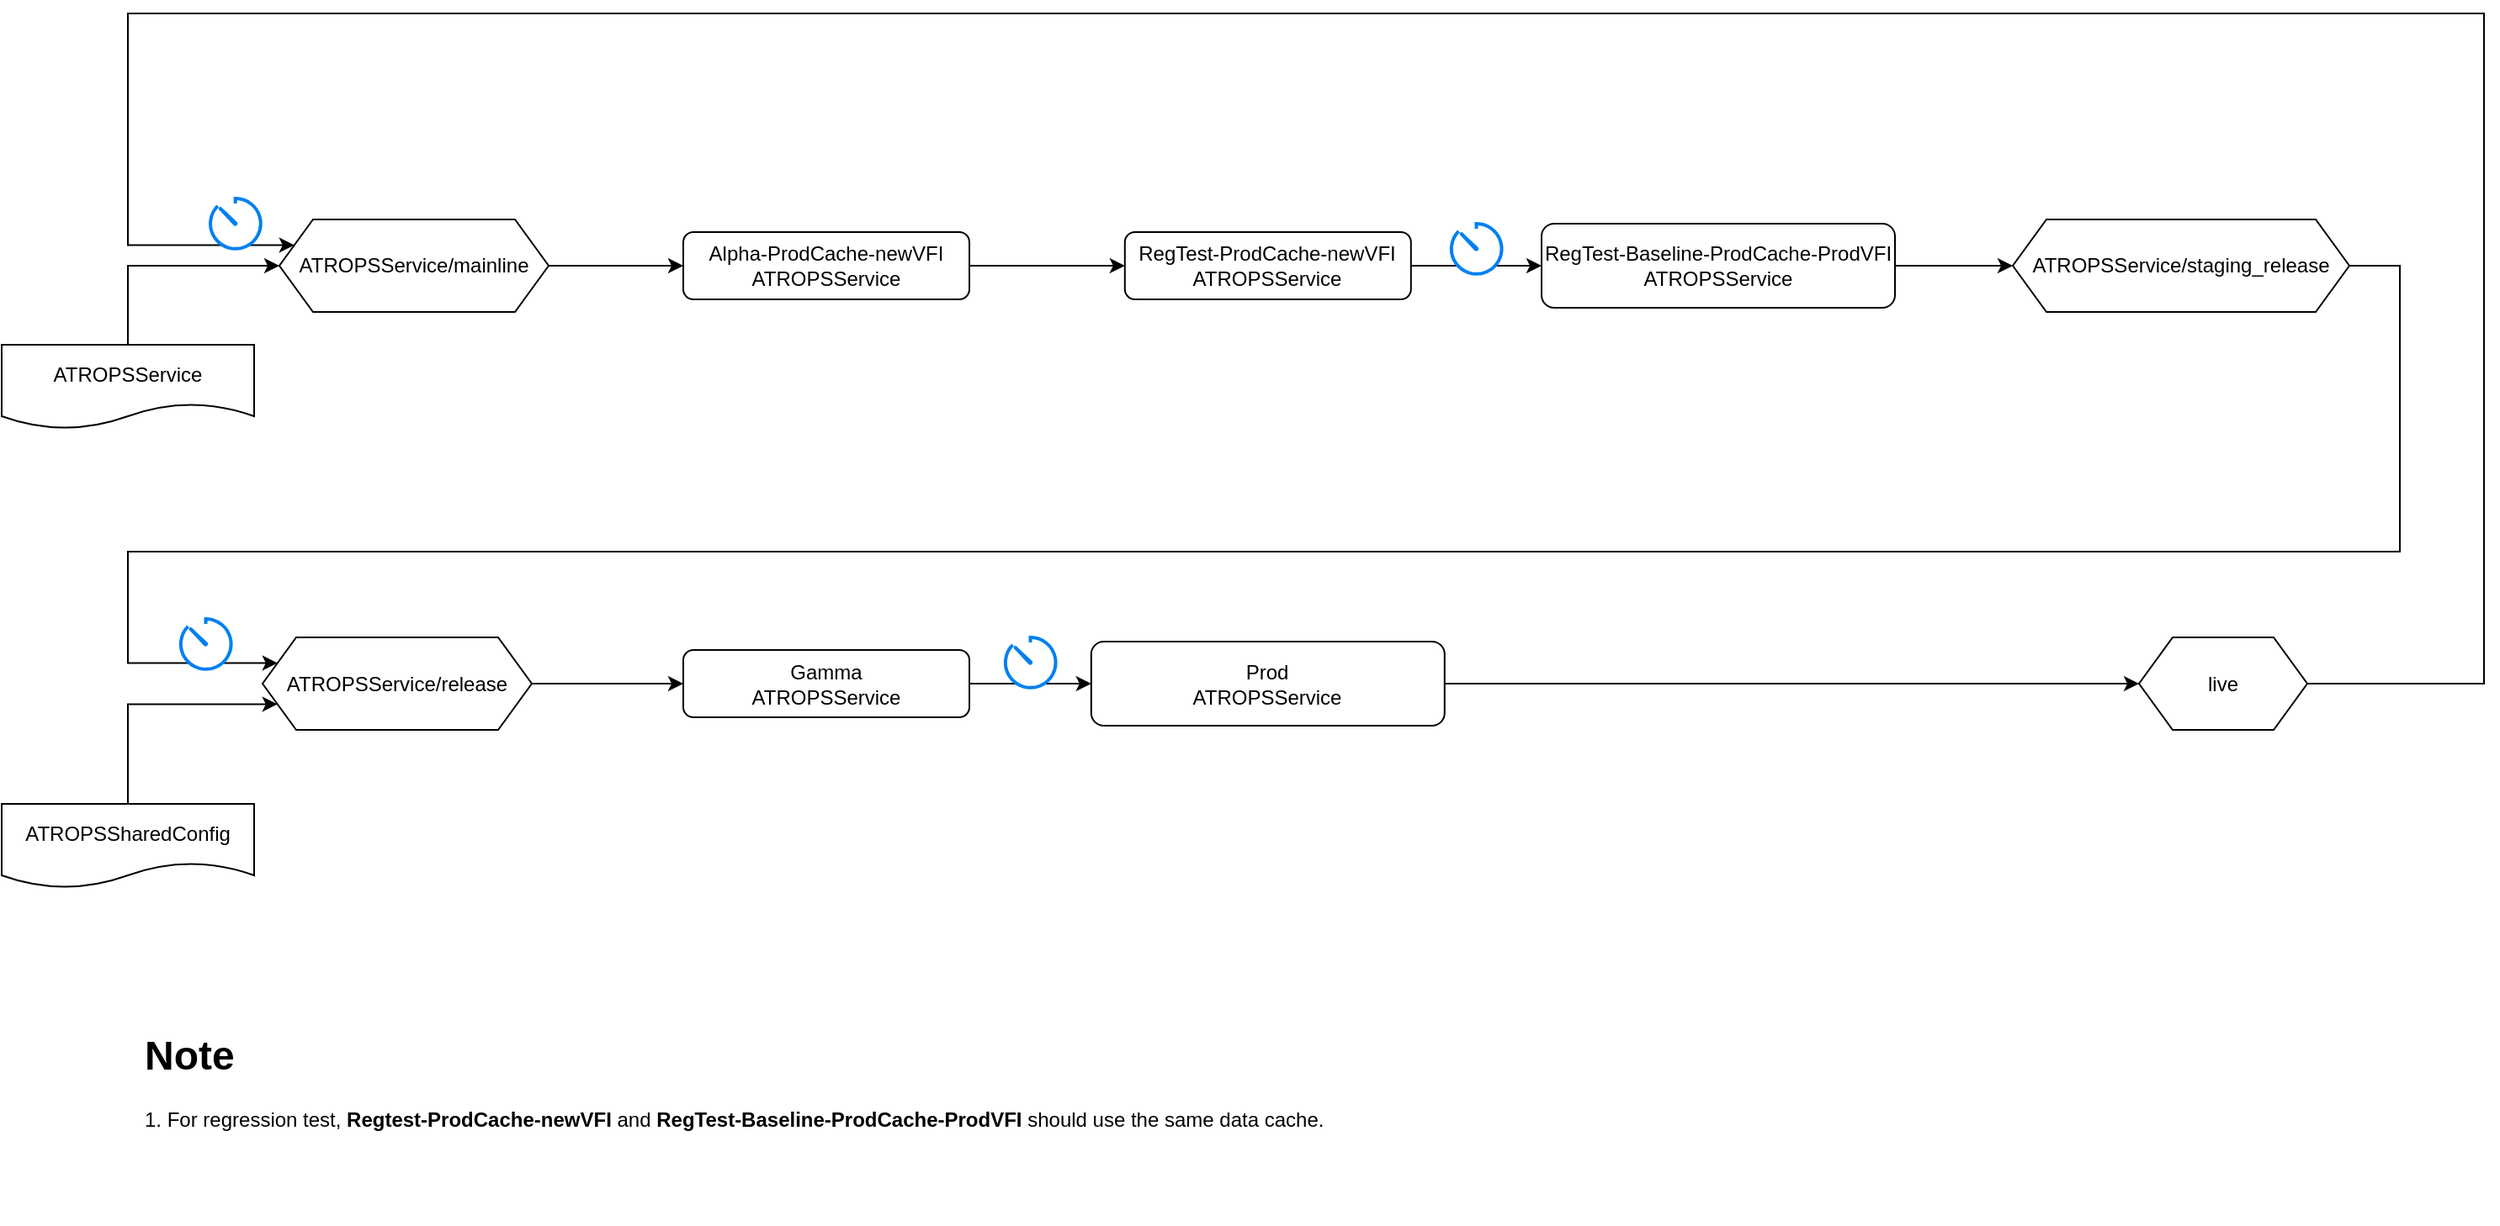 <mxfile version="15.5.6" type="github">
  <diagram id="8ZNGOfB-LTewQiJ2Abxq" name="Page-1">
    <mxGraphModel dx="2341" dy="1754" grid="1" gridSize="10" guides="1" tooltips="1" connect="1" arrows="1" fold="1" page="1" pageScale="1" pageWidth="850" pageHeight="1100" math="0" shadow="0">
      <root>
        <mxCell id="0" />
        <mxCell id="1" parent="0" />
        <mxCell id="LHm-rxTjngVOpBgrASH2-4" style="edgeStyle=orthogonalEdgeStyle;rounded=0;orthogonalLoop=1;jettySize=auto;html=1;exitX=1;exitY=0.5;exitDx=0;exitDy=0;entryX=0;entryY=0.5;entryDx=0;entryDy=0;" edge="1" parent="1" source="Hebz3siZc5bVMP110JqZ-2" target="Hebz3siZc5bVMP110JqZ-3">
          <mxGeometry relative="1" as="geometry" />
        </mxCell>
        <mxCell id="Hebz3siZc5bVMP110JqZ-2" value="Alpha-ProdCache-newVFI&lt;br&gt;ATROPSService" style="rounded=1;whiteSpace=wrap;html=1;" parent="1" vertex="1">
          <mxGeometry x="360" y="90" width="170" height="40" as="geometry" />
        </mxCell>
        <mxCell id="LHm-rxTjngVOpBgrASH2-54" style="edgeStyle=orthogonalEdgeStyle;rounded=0;orthogonalLoop=1;jettySize=auto;html=1;exitX=1;exitY=0.5;exitDx=0;exitDy=0;entryX=0;entryY=0.5;entryDx=0;entryDy=0;" edge="1" parent="1" source="Hebz3siZc5bVMP110JqZ-3" target="LHm-rxTjngVOpBgrASH2-53">
          <mxGeometry relative="1" as="geometry" />
        </mxCell>
        <mxCell id="Hebz3siZc5bVMP110JqZ-3" value="RegTest-ProdCache-newVFI&lt;br&gt;ATROPSService" style="rounded=1;whiteSpace=wrap;html=1;" parent="1" vertex="1">
          <mxGeometry x="622.4" y="90" width="170" height="40" as="geometry" />
        </mxCell>
        <mxCell id="LHm-rxTjngVOpBgrASH2-51" style="edgeStyle=orthogonalEdgeStyle;rounded=0;orthogonalLoop=1;jettySize=auto;html=1;exitX=0.5;exitY=0;exitDx=0;exitDy=0;entryX=0;entryY=0.75;entryDx=0;entryDy=0;" edge="1" parent="1" source="Hebz3siZc5bVMP110JqZ-9" target="LHm-rxTjngVOpBgrASH2-17">
          <mxGeometry relative="1" as="geometry">
            <Array as="points">
              <mxPoint x="30" y="371" />
            </Array>
          </mxGeometry>
        </mxCell>
        <mxCell id="Hebz3siZc5bVMP110JqZ-9" value="ATROPSSharedConfig" style="shape=document;whiteSpace=wrap;html=1;boundedLbl=1;" parent="1" vertex="1">
          <mxGeometry x="-45" y="430" width="150" height="50" as="geometry" />
        </mxCell>
        <mxCell id="LHm-rxTjngVOpBgrASH2-11" style="edgeStyle=orthogonalEdgeStyle;rounded=0;orthogonalLoop=1;jettySize=auto;html=1;exitX=1;exitY=0.5;exitDx=0;exitDy=0;entryX=0;entryY=0.5;entryDx=0;entryDy=0;" edge="1" parent="1" source="LHm-rxTjngVOpBgrASH2-1" target="LHm-rxTjngVOpBgrASH2-2">
          <mxGeometry relative="1" as="geometry" />
        </mxCell>
        <mxCell id="LHm-rxTjngVOpBgrASH2-1" value="Gamma&lt;br&gt;ATROPSService" style="rounded=1;whiteSpace=wrap;html=1;" vertex="1" parent="1">
          <mxGeometry x="360" y="338.5" width="170" height="40" as="geometry" />
        </mxCell>
        <mxCell id="LHm-rxTjngVOpBgrASH2-12" style="edgeStyle=orthogonalEdgeStyle;rounded=0;orthogonalLoop=1;jettySize=auto;html=1;exitX=1;exitY=0.5;exitDx=0;exitDy=0;entryX=0;entryY=0.5;entryDx=0;entryDy=0;" edge="1" parent="1" source="LHm-rxTjngVOpBgrASH2-2" target="LHm-rxTjngVOpBgrASH2-19">
          <mxGeometry relative="1" as="geometry">
            <mxPoint x="950" y="358.5" as="targetPoint" />
          </mxGeometry>
        </mxCell>
        <mxCell id="LHm-rxTjngVOpBgrASH2-2" value="Prod&lt;br&gt;ATROPSService" style="rounded=1;whiteSpace=wrap;html=1;" vertex="1" parent="1">
          <mxGeometry x="602.4" y="333.5" width="210" height="50" as="geometry" />
        </mxCell>
        <mxCell id="LHm-rxTjngVOpBgrASH2-15" style="edgeStyle=orthogonalEdgeStyle;rounded=0;orthogonalLoop=1;jettySize=auto;html=1;exitX=1;exitY=0.5;exitDx=0;exitDy=0;entryX=0;entryY=0.5;entryDx=0;entryDy=0;" edge="1" parent="1" source="LHm-rxTjngVOpBgrASH2-14" target="Hebz3siZc5bVMP110JqZ-2">
          <mxGeometry relative="1" as="geometry" />
        </mxCell>
        <mxCell id="LHm-rxTjngVOpBgrASH2-14" value="&lt;span&gt;ATROPSService/mainline&lt;/span&gt;" style="shape=hexagon;perimeter=hexagonPerimeter2;whiteSpace=wrap;html=1;fixedSize=1;" vertex="1" parent="1">
          <mxGeometry x="120" y="82.5" width="160" height="55" as="geometry" />
        </mxCell>
        <mxCell id="LHm-rxTjngVOpBgrASH2-46" style="edgeStyle=orthogonalEdgeStyle;rounded=0;orthogonalLoop=1;jettySize=auto;html=1;exitX=1;exitY=0.5;exitDx=0;exitDy=0;entryX=0;entryY=0.25;entryDx=0;entryDy=0;" edge="1" parent="1" source="LHm-rxTjngVOpBgrASH2-16" target="LHm-rxTjngVOpBgrASH2-17">
          <mxGeometry relative="1" as="geometry">
            <Array as="points">
              <mxPoint x="1380" y="110" />
              <mxPoint x="1380" y="280" />
              <mxPoint x="30" y="280" />
              <mxPoint x="30" y="346" />
            </Array>
          </mxGeometry>
        </mxCell>
        <mxCell id="LHm-rxTjngVOpBgrASH2-16" value="ATROPSService/staging_release" style="shape=hexagon;perimeter=hexagonPerimeter2;whiteSpace=wrap;html=1;fixedSize=1;" vertex="1" parent="1">
          <mxGeometry x="1150" y="82.5" width="200" height="55" as="geometry" />
        </mxCell>
        <mxCell id="LHm-rxTjngVOpBgrASH2-36" style="edgeStyle=orthogonalEdgeStyle;rounded=0;orthogonalLoop=1;jettySize=auto;html=1;exitX=1;exitY=0.5;exitDx=0;exitDy=0;entryX=0;entryY=0.5;entryDx=0;entryDy=0;" edge="1" parent="1" source="LHm-rxTjngVOpBgrASH2-17" target="LHm-rxTjngVOpBgrASH2-1">
          <mxGeometry relative="1" as="geometry" />
        </mxCell>
        <mxCell id="LHm-rxTjngVOpBgrASH2-17" value="ATROPSService/release" style="shape=hexagon;perimeter=hexagonPerimeter2;whiteSpace=wrap;html=1;fixedSize=1;" vertex="1" parent="1">
          <mxGeometry x="110" y="331" width="160" height="55" as="geometry" />
        </mxCell>
        <mxCell id="LHm-rxTjngVOpBgrASH2-44" style="edgeStyle=orthogonalEdgeStyle;rounded=0;orthogonalLoop=1;jettySize=auto;html=1;exitX=1;exitY=0.5;exitDx=0;exitDy=0;entryX=0;entryY=0.25;entryDx=0;entryDy=0;" edge="1" parent="1" source="LHm-rxTjngVOpBgrASH2-19" target="LHm-rxTjngVOpBgrASH2-14">
          <mxGeometry relative="1" as="geometry">
            <Array as="points">
              <mxPoint x="1430" y="359" />
              <mxPoint x="1430" y="-40" />
              <mxPoint x="30" y="-40" />
              <mxPoint x="30" y="98" />
            </Array>
          </mxGeometry>
        </mxCell>
        <mxCell id="LHm-rxTjngVOpBgrASH2-19" value="live" style="shape=hexagon;perimeter=hexagonPerimeter2;whiteSpace=wrap;html=1;fixedSize=1;" vertex="1" parent="1">
          <mxGeometry x="1225" y="331" width="100" height="55" as="geometry" />
        </mxCell>
        <mxCell id="LHm-rxTjngVOpBgrASH2-32" value="&lt;h1&gt;Note&lt;/h1&gt;&lt;p&gt;1. For regression test, &lt;b&gt;Regtest-ProdCache-newVFI&lt;/b&gt; and &lt;b&gt;RegTest-Baseline-ProdCache-ProdVFI&lt;/b&gt; should use the same data cache.&lt;span&gt;&amp;nbsp;&lt;/span&gt;&lt;/p&gt;" style="text;html=1;strokeColor=none;fillColor=none;spacing=5;spacingTop=-20;whiteSpace=wrap;overflow=hidden;rounded=0;" vertex="1" parent="1">
          <mxGeometry x="35" y="560" width="780" height="120" as="geometry" />
        </mxCell>
        <mxCell id="LHm-rxTjngVOpBgrASH2-39" value="" style="html=1;verticalLabelPosition=bottom;align=center;labelBackgroundColor=#ffffff;verticalAlign=top;strokeWidth=2;strokeColor=#0080F0;shadow=0;dashed=0;shape=mxgraph.ios7.icons.gauge;" vertex="1" parent="1">
          <mxGeometry x="550" y="331" width="32.4" height="31.5" as="geometry" />
        </mxCell>
        <mxCell id="LHm-rxTjngVOpBgrASH2-45" style="edgeStyle=orthogonalEdgeStyle;rounded=0;orthogonalLoop=1;jettySize=auto;html=1;exitX=0.5;exitY=0;exitDx=0;exitDy=0;entryX=0;entryY=0.5;entryDx=0;entryDy=0;" edge="1" parent="1" source="LHm-rxTjngVOpBgrASH2-40" target="LHm-rxTjngVOpBgrASH2-14">
          <mxGeometry relative="1" as="geometry">
            <Array as="points">
              <mxPoint x="30" y="160" />
              <mxPoint x="30" y="110" />
            </Array>
          </mxGeometry>
        </mxCell>
        <mxCell id="LHm-rxTjngVOpBgrASH2-40" value="ATROPSService" style="shape=document;whiteSpace=wrap;html=1;boundedLbl=1;" vertex="1" parent="1">
          <mxGeometry x="-45" y="157" width="150" height="50" as="geometry" />
        </mxCell>
        <mxCell id="LHm-rxTjngVOpBgrASH2-47" value="" style="html=1;verticalLabelPosition=bottom;align=center;labelBackgroundColor=#ffffff;verticalAlign=top;strokeWidth=2;strokeColor=#0080F0;shadow=0;dashed=0;shape=mxgraph.ios7.icons.gauge;" vertex="1" parent="1">
          <mxGeometry x="60.0" y="320" width="32.4" height="31.5" as="geometry" />
        </mxCell>
        <mxCell id="LHm-rxTjngVOpBgrASH2-52" value="" style="html=1;verticalLabelPosition=bottom;align=center;labelBackgroundColor=#ffffff;verticalAlign=top;strokeWidth=2;strokeColor=#0080F0;shadow=0;dashed=0;shape=mxgraph.ios7.icons.gauge;" vertex="1" parent="1">
          <mxGeometry x="77.6" y="70" width="32.4" height="31.5" as="geometry" />
        </mxCell>
        <mxCell id="LHm-rxTjngVOpBgrASH2-55" style="edgeStyle=orthogonalEdgeStyle;rounded=0;orthogonalLoop=1;jettySize=auto;html=1;exitX=1;exitY=0.5;exitDx=0;exitDy=0;" edge="1" parent="1" source="LHm-rxTjngVOpBgrASH2-53" target="LHm-rxTjngVOpBgrASH2-16">
          <mxGeometry relative="1" as="geometry" />
        </mxCell>
        <mxCell id="LHm-rxTjngVOpBgrASH2-53" value="RegTest-Baseline-ProdCache-ProdVFI&lt;br&gt;ATROPSService" style="rounded=1;whiteSpace=wrap;html=1;" vertex="1" parent="1">
          <mxGeometry x="870" y="85" width="210" height="50" as="geometry" />
        </mxCell>
        <mxCell id="LHm-rxTjngVOpBgrASH2-56" value="" style="html=1;verticalLabelPosition=bottom;align=center;labelBackgroundColor=#ffffff;verticalAlign=top;strokeWidth=2;strokeColor=#0080F0;shadow=0;dashed=0;shape=mxgraph.ios7.icons.gauge;" vertex="1" parent="1">
          <mxGeometry x="815" y="85" width="32.4" height="31.5" as="geometry" />
        </mxCell>
      </root>
    </mxGraphModel>
  </diagram>
</mxfile>
